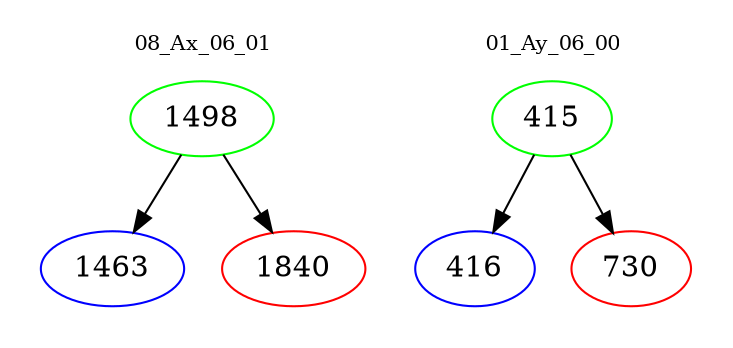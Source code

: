 digraph{
subgraph cluster_0 {
color = white
label = "08_Ax_06_01";
fontsize=10;
T0_1498 [label="1498", color="green"]
T0_1498 -> T0_1463 [color="black"]
T0_1463 [label="1463", color="blue"]
T0_1498 -> T0_1840 [color="black"]
T0_1840 [label="1840", color="red"]
}
subgraph cluster_1 {
color = white
label = "01_Ay_06_00";
fontsize=10;
T1_415 [label="415", color="green"]
T1_415 -> T1_416 [color="black"]
T1_416 [label="416", color="blue"]
T1_415 -> T1_730 [color="black"]
T1_730 [label="730", color="red"]
}
}
